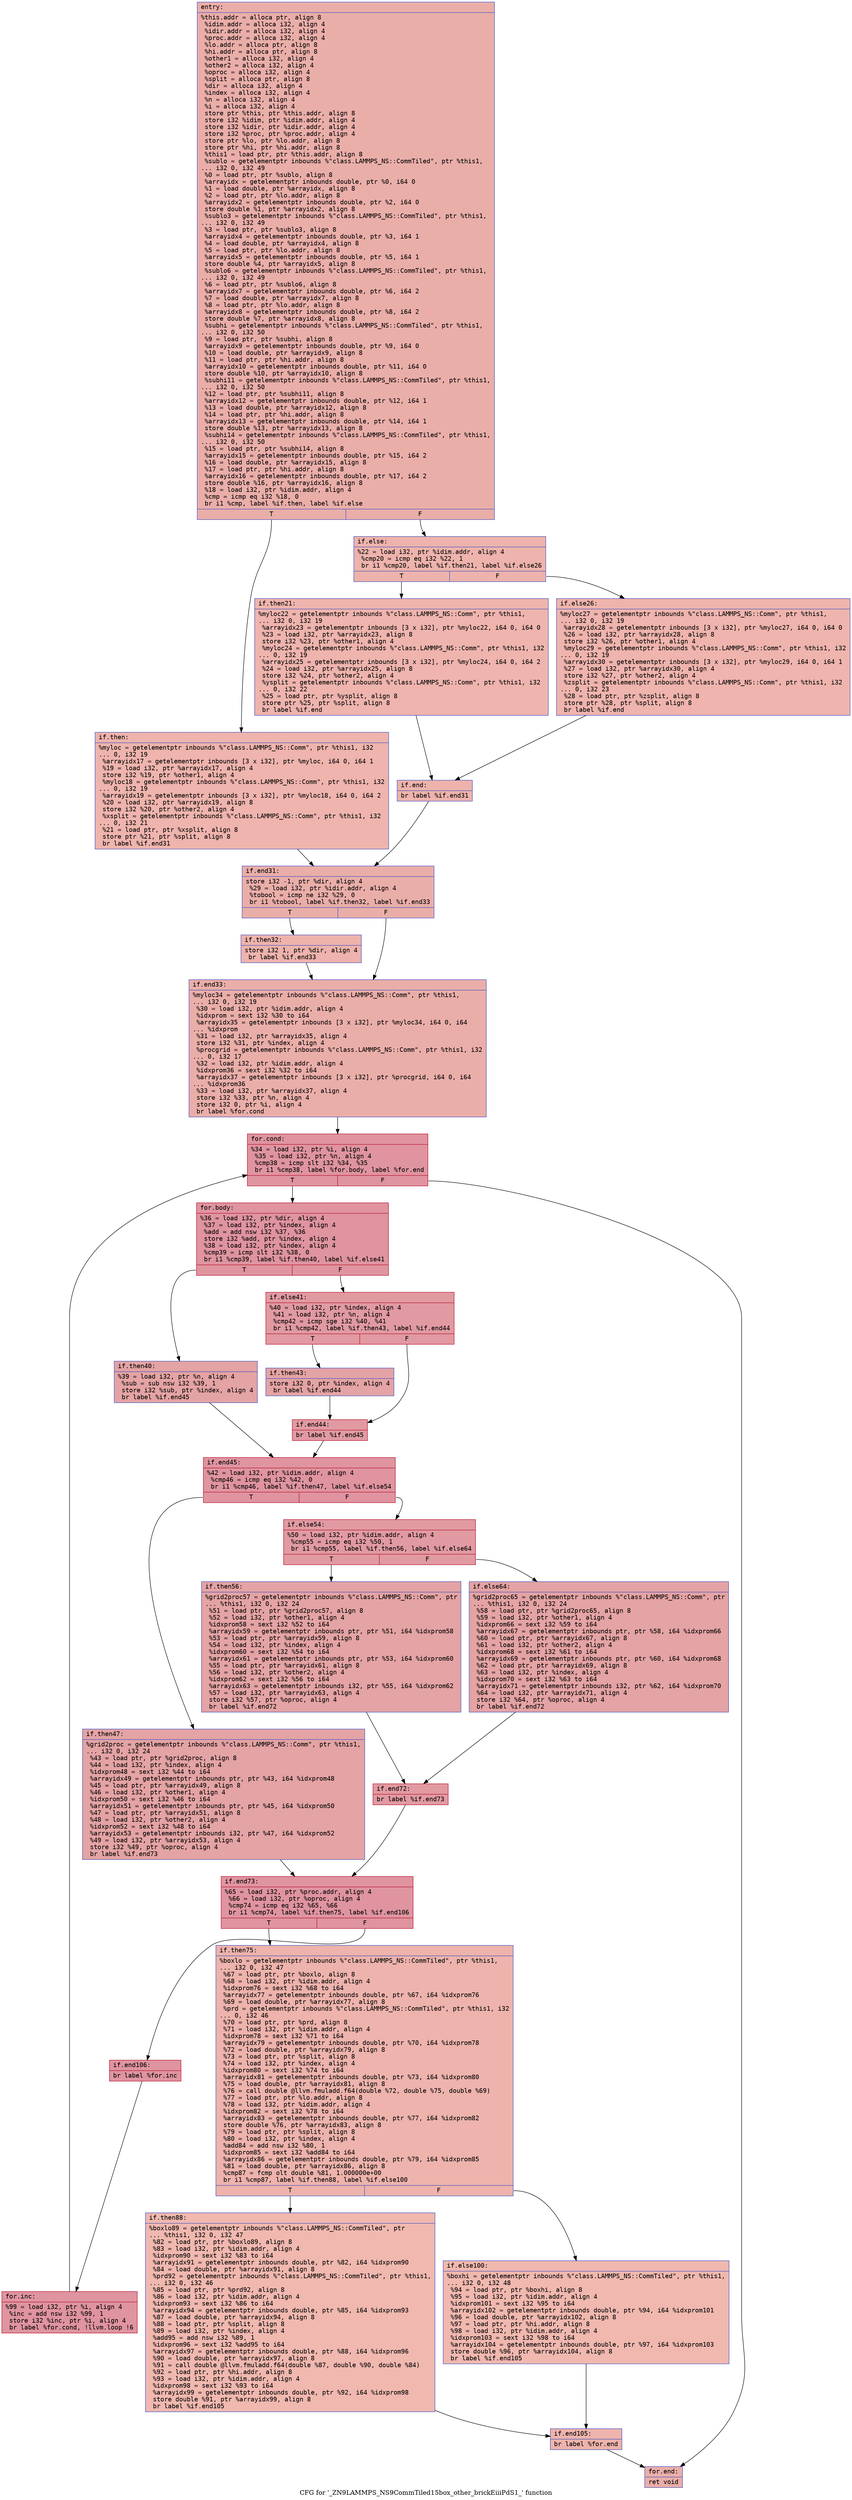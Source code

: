 digraph "CFG for '_ZN9LAMMPS_NS9CommTiled15box_other_brickEiiiPdS1_' function" {
	label="CFG for '_ZN9LAMMPS_NS9CommTiled15box_other_brickEiiiPdS1_' function";

	Node0x5560773946b0 [shape=record,color="#3d50c3ff", style=filled, fillcolor="#d0473d70" fontname="Courier",label="{entry:\l|  %this.addr = alloca ptr, align 8\l  %idim.addr = alloca i32, align 4\l  %idir.addr = alloca i32, align 4\l  %proc.addr = alloca i32, align 4\l  %lo.addr = alloca ptr, align 8\l  %hi.addr = alloca ptr, align 8\l  %other1 = alloca i32, align 4\l  %other2 = alloca i32, align 4\l  %oproc = alloca i32, align 4\l  %split = alloca ptr, align 8\l  %dir = alloca i32, align 4\l  %index = alloca i32, align 4\l  %n = alloca i32, align 4\l  %i = alloca i32, align 4\l  store ptr %this, ptr %this.addr, align 8\l  store i32 %idim, ptr %idim.addr, align 4\l  store i32 %idir, ptr %idir.addr, align 4\l  store i32 %proc, ptr %proc.addr, align 4\l  store ptr %lo, ptr %lo.addr, align 8\l  store ptr %hi, ptr %hi.addr, align 8\l  %this1 = load ptr, ptr %this.addr, align 8\l  %sublo = getelementptr inbounds %\"class.LAMMPS_NS::CommTiled\", ptr %this1,\l... i32 0, i32 49\l  %0 = load ptr, ptr %sublo, align 8\l  %arrayidx = getelementptr inbounds double, ptr %0, i64 0\l  %1 = load double, ptr %arrayidx, align 8\l  %2 = load ptr, ptr %lo.addr, align 8\l  %arrayidx2 = getelementptr inbounds double, ptr %2, i64 0\l  store double %1, ptr %arrayidx2, align 8\l  %sublo3 = getelementptr inbounds %\"class.LAMMPS_NS::CommTiled\", ptr %this1,\l... i32 0, i32 49\l  %3 = load ptr, ptr %sublo3, align 8\l  %arrayidx4 = getelementptr inbounds double, ptr %3, i64 1\l  %4 = load double, ptr %arrayidx4, align 8\l  %5 = load ptr, ptr %lo.addr, align 8\l  %arrayidx5 = getelementptr inbounds double, ptr %5, i64 1\l  store double %4, ptr %arrayidx5, align 8\l  %sublo6 = getelementptr inbounds %\"class.LAMMPS_NS::CommTiled\", ptr %this1,\l... i32 0, i32 49\l  %6 = load ptr, ptr %sublo6, align 8\l  %arrayidx7 = getelementptr inbounds double, ptr %6, i64 2\l  %7 = load double, ptr %arrayidx7, align 8\l  %8 = load ptr, ptr %lo.addr, align 8\l  %arrayidx8 = getelementptr inbounds double, ptr %8, i64 2\l  store double %7, ptr %arrayidx8, align 8\l  %subhi = getelementptr inbounds %\"class.LAMMPS_NS::CommTiled\", ptr %this1,\l... i32 0, i32 50\l  %9 = load ptr, ptr %subhi, align 8\l  %arrayidx9 = getelementptr inbounds double, ptr %9, i64 0\l  %10 = load double, ptr %arrayidx9, align 8\l  %11 = load ptr, ptr %hi.addr, align 8\l  %arrayidx10 = getelementptr inbounds double, ptr %11, i64 0\l  store double %10, ptr %arrayidx10, align 8\l  %subhi11 = getelementptr inbounds %\"class.LAMMPS_NS::CommTiled\", ptr %this1,\l... i32 0, i32 50\l  %12 = load ptr, ptr %subhi11, align 8\l  %arrayidx12 = getelementptr inbounds double, ptr %12, i64 1\l  %13 = load double, ptr %arrayidx12, align 8\l  %14 = load ptr, ptr %hi.addr, align 8\l  %arrayidx13 = getelementptr inbounds double, ptr %14, i64 1\l  store double %13, ptr %arrayidx13, align 8\l  %subhi14 = getelementptr inbounds %\"class.LAMMPS_NS::CommTiled\", ptr %this1,\l... i32 0, i32 50\l  %15 = load ptr, ptr %subhi14, align 8\l  %arrayidx15 = getelementptr inbounds double, ptr %15, i64 2\l  %16 = load double, ptr %arrayidx15, align 8\l  %17 = load ptr, ptr %hi.addr, align 8\l  %arrayidx16 = getelementptr inbounds double, ptr %17, i64 2\l  store double %16, ptr %arrayidx16, align 8\l  %18 = load i32, ptr %idim.addr, align 4\l  %cmp = icmp eq i32 %18, 0\l  br i1 %cmp, label %if.then, label %if.else\l|{<s0>T|<s1>F}}"];
	Node0x5560773946b0:s0 -> Node0x5560774c36a0[tooltip="entry -> if.then\nProbability 37.50%" ];
	Node0x5560773946b0:s1 -> Node0x5560774c3710[tooltip="entry -> if.else\nProbability 62.50%" ];
	Node0x5560774c36a0 [shape=record,color="#3d50c3ff", style=filled, fillcolor="#d8564670" fontname="Courier",label="{if.then:\l|  %myloc = getelementptr inbounds %\"class.LAMMPS_NS::Comm\", ptr %this1, i32\l... 0, i32 19\l  %arrayidx17 = getelementptr inbounds [3 x i32], ptr %myloc, i64 0, i64 1\l  %19 = load i32, ptr %arrayidx17, align 4\l  store i32 %19, ptr %other1, align 4\l  %myloc18 = getelementptr inbounds %\"class.LAMMPS_NS::Comm\", ptr %this1, i32\l... 0, i32 19\l  %arrayidx19 = getelementptr inbounds [3 x i32], ptr %myloc18, i64 0, i64 2\l  %20 = load i32, ptr %arrayidx19, align 8\l  store i32 %20, ptr %other2, align 4\l  %xsplit = getelementptr inbounds %\"class.LAMMPS_NS::Comm\", ptr %this1, i32\l... 0, i32 21\l  %21 = load ptr, ptr %xsplit, align 8\l  store ptr %21, ptr %split, align 8\l  br label %if.end31\l}"];
	Node0x5560774c36a0 -> Node0x5560774c4010[tooltip="if.then -> if.end31\nProbability 100.00%" ];
	Node0x5560774c3710 [shape=record,color="#3d50c3ff", style=filled, fillcolor="#d6524470" fontname="Courier",label="{if.else:\l|  %22 = load i32, ptr %idim.addr, align 4\l  %cmp20 = icmp eq i32 %22, 1\l  br i1 %cmp20, label %if.then21, label %if.else26\l|{<s0>T|<s1>F}}"];
	Node0x5560774c3710:s0 -> Node0x5560774c1dd0[tooltip="if.else -> if.then21\nProbability 50.00%" ];
	Node0x5560774c3710:s1 -> Node0x5560774c1e50[tooltip="if.else -> if.else26\nProbability 50.00%" ];
	Node0x5560774c1dd0 [shape=record,color="#3d50c3ff", style=filled, fillcolor="#d8564670" fontname="Courier",label="{if.then21:\l|  %myloc22 = getelementptr inbounds %\"class.LAMMPS_NS::Comm\", ptr %this1,\l... i32 0, i32 19\l  %arrayidx23 = getelementptr inbounds [3 x i32], ptr %myloc22, i64 0, i64 0\l  %23 = load i32, ptr %arrayidx23, align 8\l  store i32 %23, ptr %other1, align 4\l  %myloc24 = getelementptr inbounds %\"class.LAMMPS_NS::Comm\", ptr %this1, i32\l... 0, i32 19\l  %arrayidx25 = getelementptr inbounds [3 x i32], ptr %myloc24, i64 0, i64 2\l  %24 = load i32, ptr %arrayidx25, align 8\l  store i32 %24, ptr %other2, align 4\l  %ysplit = getelementptr inbounds %\"class.LAMMPS_NS::Comm\", ptr %this1, i32\l... 0, i32 22\l  %25 = load ptr, ptr %ysplit, align 8\l  store ptr %25, ptr %split, align 8\l  br label %if.end\l}"];
	Node0x5560774c1dd0 -> Node0x5560774c4ed0[tooltip="if.then21 -> if.end\nProbability 100.00%" ];
	Node0x5560774c1e50 [shape=record,color="#3d50c3ff", style=filled, fillcolor="#d8564670" fontname="Courier",label="{if.else26:\l|  %myloc27 = getelementptr inbounds %\"class.LAMMPS_NS::Comm\", ptr %this1,\l... i32 0, i32 19\l  %arrayidx28 = getelementptr inbounds [3 x i32], ptr %myloc27, i64 0, i64 0\l  %26 = load i32, ptr %arrayidx28, align 8\l  store i32 %26, ptr %other1, align 4\l  %myloc29 = getelementptr inbounds %\"class.LAMMPS_NS::Comm\", ptr %this1, i32\l... 0, i32 19\l  %arrayidx30 = getelementptr inbounds [3 x i32], ptr %myloc29, i64 0, i64 1\l  %27 = load i32, ptr %arrayidx30, align 4\l  store i32 %27, ptr %other2, align 4\l  %zsplit = getelementptr inbounds %\"class.LAMMPS_NS::Comm\", ptr %this1, i32\l... 0, i32 23\l  %28 = load ptr, ptr %zsplit, align 8\l  store ptr %28, ptr %split, align 8\l  br label %if.end\l}"];
	Node0x5560774c1e50 -> Node0x5560774c4ed0[tooltip="if.else26 -> if.end\nProbability 100.00%" ];
	Node0x5560774c4ed0 [shape=record,color="#3d50c3ff", style=filled, fillcolor="#d6524470" fontname="Courier",label="{if.end:\l|  br label %if.end31\l}"];
	Node0x5560774c4ed0 -> Node0x5560774c4010[tooltip="if.end -> if.end31\nProbability 100.00%" ];
	Node0x5560774c4010 [shape=record,color="#3d50c3ff", style=filled, fillcolor="#d0473d70" fontname="Courier",label="{if.end31:\l|  store i32 -1, ptr %dir, align 4\l  %29 = load i32, ptr %idir.addr, align 4\l  %tobool = icmp ne i32 %29, 0\l  br i1 %tobool, label %if.then32, label %if.end33\l|{<s0>T|<s1>F}}"];
	Node0x5560774c4010:s0 -> Node0x5560774c5a40[tooltip="if.end31 -> if.then32\nProbability 62.50%" ];
	Node0x5560774c4010:s1 -> Node0x5560774c5ac0[tooltip="if.end31 -> if.end33\nProbability 37.50%" ];
	Node0x5560774c5a40 [shape=record,color="#3d50c3ff", style=filled, fillcolor="#d6524470" fontname="Courier",label="{if.then32:\l|  store i32 1, ptr %dir, align 4\l  br label %if.end33\l}"];
	Node0x5560774c5a40 -> Node0x5560774c5ac0[tooltip="if.then32 -> if.end33\nProbability 100.00%" ];
	Node0x5560774c5ac0 [shape=record,color="#3d50c3ff", style=filled, fillcolor="#d0473d70" fontname="Courier",label="{if.end33:\l|  %myloc34 = getelementptr inbounds %\"class.LAMMPS_NS::Comm\", ptr %this1,\l... i32 0, i32 19\l  %30 = load i32, ptr %idim.addr, align 4\l  %idxprom = sext i32 %30 to i64\l  %arrayidx35 = getelementptr inbounds [3 x i32], ptr %myloc34, i64 0, i64\l... %idxprom\l  %31 = load i32, ptr %arrayidx35, align 4\l  store i32 %31, ptr %index, align 4\l  %procgrid = getelementptr inbounds %\"class.LAMMPS_NS::Comm\", ptr %this1, i32\l... 0, i32 17\l  %32 = load i32, ptr %idim.addr, align 4\l  %idxprom36 = sext i32 %32 to i64\l  %arrayidx37 = getelementptr inbounds [3 x i32], ptr %procgrid, i64 0, i64\l... %idxprom36\l  %33 = load i32, ptr %arrayidx37, align 4\l  store i32 %33, ptr %n, align 4\l  store i32 0, ptr %i, align 4\l  br label %for.cond\l}"];
	Node0x5560774c5ac0 -> Node0x5560774c65c0[tooltip="if.end33 -> for.cond\nProbability 100.00%" ];
	Node0x5560774c65c0 [shape=record,color="#b70d28ff", style=filled, fillcolor="#b70d2870" fontname="Courier",label="{for.cond:\l|  %34 = load i32, ptr %i, align 4\l  %35 = load i32, ptr %n, align 4\l  %cmp38 = icmp slt i32 %34, %35\l  br i1 %cmp38, label %for.body, label %for.end\l|{<s0>T|<s1>F}}"];
	Node0x5560774c65c0:s0 -> Node0x5560774c6860[tooltip="for.cond -> for.body\nProbability 96.88%" ];
	Node0x5560774c65c0:s1 -> Node0x5560774c68e0[tooltip="for.cond -> for.end\nProbability 3.12%" ];
	Node0x5560774c6860 [shape=record,color="#b70d28ff", style=filled, fillcolor="#b70d2870" fontname="Courier",label="{for.body:\l|  %36 = load i32, ptr %dir, align 4\l  %37 = load i32, ptr %index, align 4\l  %add = add nsw i32 %37, %36\l  store i32 %add, ptr %index, align 4\l  %38 = load i32, ptr %index, align 4\l  %cmp39 = icmp slt i32 %38, 0\l  br i1 %cmp39, label %if.then40, label %if.else41\l|{<s0>T|<s1>F}}"];
	Node0x5560774c6860:s0 -> Node0x5560774c6d80[tooltip="for.body -> if.then40\nProbability 37.50%" ];
	Node0x5560774c6860:s1 -> Node0x5560774c6e00[tooltip="for.body -> if.else41\nProbability 62.50%" ];
	Node0x5560774c6d80 [shape=record,color="#3d50c3ff", style=filled, fillcolor="#c32e3170" fontname="Courier",label="{if.then40:\l|  %39 = load i32, ptr %n, align 4\l  %sub = sub nsw i32 %39, 1\l  store i32 %sub, ptr %index, align 4\l  br label %if.end45\l}"];
	Node0x5560774c6d80 -> Node0x5560774c7100[tooltip="if.then40 -> if.end45\nProbability 100.00%" ];
	Node0x5560774c6e00 [shape=record,color="#b70d28ff", style=filled, fillcolor="#bb1b2c70" fontname="Courier",label="{if.else41:\l|  %40 = load i32, ptr %index, align 4\l  %41 = load i32, ptr %n, align 4\l  %cmp42 = icmp sge i32 %40, %41\l  br i1 %cmp42, label %if.then43, label %if.end44\l|{<s0>T|<s1>F}}"];
	Node0x5560774c6e00:s0 -> Node0x5560774c73a0[tooltip="if.else41 -> if.then43\nProbability 50.00%" ];
	Node0x5560774c6e00:s1 -> Node0x5560774c7420[tooltip="if.else41 -> if.end44\nProbability 50.00%" ];
	Node0x5560774c73a0 [shape=record,color="#3d50c3ff", style=filled, fillcolor="#c32e3170" fontname="Courier",label="{if.then43:\l|  store i32 0, ptr %index, align 4\l  br label %if.end44\l}"];
	Node0x5560774c73a0 -> Node0x5560774c7420[tooltip="if.then43 -> if.end44\nProbability 100.00%" ];
	Node0x5560774c7420 [shape=record,color="#b70d28ff", style=filled, fillcolor="#bb1b2c70" fontname="Courier",label="{if.end44:\l|  br label %if.end45\l}"];
	Node0x5560774c7420 -> Node0x5560774c7100[tooltip="if.end44 -> if.end45\nProbability 100.00%" ];
	Node0x5560774c7100 [shape=record,color="#b70d28ff", style=filled, fillcolor="#b70d2870" fontname="Courier",label="{if.end45:\l|  %42 = load i32, ptr %idim.addr, align 4\l  %cmp46 = icmp eq i32 %42, 0\l  br i1 %cmp46, label %if.then47, label %if.else54\l|{<s0>T|<s1>F}}"];
	Node0x5560774c7100:s0 -> Node0x5560774c7800[tooltip="if.end45 -> if.then47\nProbability 37.50%" ];
	Node0x5560774c7100:s1 -> Node0x5560774c7880[tooltip="if.end45 -> if.else54\nProbability 62.50%" ];
	Node0x5560774c7800 [shape=record,color="#3d50c3ff", style=filled, fillcolor="#c32e3170" fontname="Courier",label="{if.then47:\l|  %grid2proc = getelementptr inbounds %\"class.LAMMPS_NS::Comm\", ptr %this1,\l... i32 0, i32 24\l  %43 = load ptr, ptr %grid2proc, align 8\l  %44 = load i32, ptr %index, align 4\l  %idxprom48 = sext i32 %44 to i64\l  %arrayidx49 = getelementptr inbounds ptr, ptr %43, i64 %idxprom48\l  %45 = load ptr, ptr %arrayidx49, align 8\l  %46 = load i32, ptr %other1, align 4\l  %idxprom50 = sext i32 %46 to i64\l  %arrayidx51 = getelementptr inbounds ptr, ptr %45, i64 %idxprom50\l  %47 = load ptr, ptr %arrayidx51, align 8\l  %48 = load i32, ptr %other2, align 4\l  %idxprom52 = sext i32 %48 to i64\l  %arrayidx53 = getelementptr inbounds i32, ptr %47, i64 %idxprom52\l  %49 = load i32, ptr %arrayidx53, align 4\l  store i32 %49, ptr %oproc, align 4\l  br label %if.end73\l}"];
	Node0x5560774c7800 -> Node0x5560774c8b20[tooltip="if.then47 -> if.end73\nProbability 100.00%" ];
	Node0x5560774c7880 [shape=record,color="#b70d28ff", style=filled, fillcolor="#bb1b2c70" fontname="Courier",label="{if.else54:\l|  %50 = load i32, ptr %idim.addr, align 4\l  %cmp55 = icmp eq i32 %50, 1\l  br i1 %cmp55, label %if.then56, label %if.else64\l|{<s0>T|<s1>F}}"];
	Node0x5560774c7880:s0 -> Node0x5560774c4090[tooltip="if.else54 -> if.then56\nProbability 50.00%" ];
	Node0x5560774c7880:s1 -> Node0x5560774c4110[tooltip="if.else54 -> if.else64\nProbability 50.00%" ];
	Node0x5560774c4090 [shape=record,color="#3d50c3ff", style=filled, fillcolor="#c32e3170" fontname="Courier",label="{if.then56:\l|  %grid2proc57 = getelementptr inbounds %\"class.LAMMPS_NS::Comm\", ptr\l... %this1, i32 0, i32 24\l  %51 = load ptr, ptr %grid2proc57, align 8\l  %52 = load i32, ptr %other1, align 4\l  %idxprom58 = sext i32 %52 to i64\l  %arrayidx59 = getelementptr inbounds ptr, ptr %51, i64 %idxprom58\l  %53 = load ptr, ptr %arrayidx59, align 8\l  %54 = load i32, ptr %index, align 4\l  %idxprom60 = sext i32 %54 to i64\l  %arrayidx61 = getelementptr inbounds ptr, ptr %53, i64 %idxprom60\l  %55 = load ptr, ptr %arrayidx61, align 8\l  %56 = load i32, ptr %other2, align 4\l  %idxprom62 = sext i32 %56 to i64\l  %arrayidx63 = getelementptr inbounds i32, ptr %55, i64 %idxprom62\l  %57 = load i32, ptr %arrayidx63, align 4\l  store i32 %57, ptr %oproc, align 4\l  br label %if.end72\l}"];
	Node0x5560774c4090 -> Node0x5560774c9e60[tooltip="if.then56 -> if.end72\nProbability 100.00%" ];
	Node0x5560774c4110 [shape=record,color="#3d50c3ff", style=filled, fillcolor="#c32e3170" fontname="Courier",label="{if.else64:\l|  %grid2proc65 = getelementptr inbounds %\"class.LAMMPS_NS::Comm\", ptr\l... %this1, i32 0, i32 24\l  %58 = load ptr, ptr %grid2proc65, align 8\l  %59 = load i32, ptr %other1, align 4\l  %idxprom66 = sext i32 %59 to i64\l  %arrayidx67 = getelementptr inbounds ptr, ptr %58, i64 %idxprom66\l  %60 = load ptr, ptr %arrayidx67, align 8\l  %61 = load i32, ptr %other2, align 4\l  %idxprom68 = sext i32 %61 to i64\l  %arrayidx69 = getelementptr inbounds ptr, ptr %60, i64 %idxprom68\l  %62 = load ptr, ptr %arrayidx69, align 8\l  %63 = load i32, ptr %index, align 4\l  %idxprom70 = sext i32 %63 to i64\l  %arrayidx71 = getelementptr inbounds i32, ptr %62, i64 %idxprom70\l  %64 = load i32, ptr %arrayidx71, align 4\l  store i32 %64, ptr %oproc, align 4\l  br label %if.end72\l}"];
	Node0x5560774c4110 -> Node0x5560774c9e60[tooltip="if.else64 -> if.end72\nProbability 100.00%" ];
	Node0x5560774c9e60 [shape=record,color="#b70d28ff", style=filled, fillcolor="#bb1b2c70" fontname="Courier",label="{if.end72:\l|  br label %if.end73\l}"];
	Node0x5560774c9e60 -> Node0x5560774c8b20[tooltip="if.end72 -> if.end73\nProbability 100.00%" ];
	Node0x5560774c8b20 [shape=record,color="#b70d28ff", style=filled, fillcolor="#b70d2870" fontname="Courier",label="{if.end73:\l|  %65 = load i32, ptr %proc.addr, align 4\l  %66 = load i32, ptr %oproc, align 4\l  %cmp74 = icmp eq i32 %65, %66\l  br i1 %cmp74, label %if.then75, label %if.end106\l|{<s0>T|<s1>F}}"];
	Node0x5560774c8b20:s0 -> Node0x5560774cab40[tooltip="if.end73 -> if.then75\nProbability 3.12%" ];
	Node0x5560774c8b20:s1 -> Node0x5560774cabc0[tooltip="if.end73 -> if.end106\nProbability 96.88%" ];
	Node0x5560774cab40 [shape=record,color="#3d50c3ff", style=filled, fillcolor="#d6524470" fontname="Courier",label="{if.then75:\l|  %boxlo = getelementptr inbounds %\"class.LAMMPS_NS::CommTiled\", ptr %this1,\l... i32 0, i32 47\l  %67 = load ptr, ptr %boxlo, align 8\l  %68 = load i32, ptr %idim.addr, align 4\l  %idxprom76 = sext i32 %68 to i64\l  %arrayidx77 = getelementptr inbounds double, ptr %67, i64 %idxprom76\l  %69 = load double, ptr %arrayidx77, align 8\l  %prd = getelementptr inbounds %\"class.LAMMPS_NS::CommTiled\", ptr %this1, i32\l... 0, i32 46\l  %70 = load ptr, ptr %prd, align 8\l  %71 = load i32, ptr %idim.addr, align 4\l  %idxprom78 = sext i32 %71 to i64\l  %arrayidx79 = getelementptr inbounds double, ptr %70, i64 %idxprom78\l  %72 = load double, ptr %arrayidx79, align 8\l  %73 = load ptr, ptr %split, align 8\l  %74 = load i32, ptr %index, align 4\l  %idxprom80 = sext i32 %74 to i64\l  %arrayidx81 = getelementptr inbounds double, ptr %73, i64 %idxprom80\l  %75 = load double, ptr %arrayidx81, align 8\l  %76 = call double @llvm.fmuladd.f64(double %72, double %75, double %69)\l  %77 = load ptr, ptr %lo.addr, align 8\l  %78 = load i32, ptr %idim.addr, align 4\l  %idxprom82 = sext i32 %78 to i64\l  %arrayidx83 = getelementptr inbounds double, ptr %77, i64 %idxprom82\l  store double %76, ptr %arrayidx83, align 8\l  %79 = load ptr, ptr %split, align 8\l  %80 = load i32, ptr %index, align 4\l  %add84 = add nsw i32 %80, 1\l  %idxprom85 = sext i32 %add84 to i64\l  %arrayidx86 = getelementptr inbounds double, ptr %79, i64 %idxprom85\l  %81 = load double, ptr %arrayidx86, align 8\l  %cmp87 = fcmp olt double %81, 1.000000e+00\l  br i1 %cmp87, label %if.then88, label %if.else100\l|{<s0>T|<s1>F}}"];
	Node0x5560774cab40:s0 -> Node0x5560774cbf30[tooltip="if.then75 -> if.then88\nProbability 50.00%" ];
	Node0x5560774cab40:s1 -> Node0x5560774cbfb0[tooltip="if.then75 -> if.else100\nProbability 50.00%" ];
	Node0x5560774cbf30 [shape=record,color="#3d50c3ff", style=filled, fillcolor="#dc5d4a70" fontname="Courier",label="{if.then88:\l|  %boxlo89 = getelementptr inbounds %\"class.LAMMPS_NS::CommTiled\", ptr\l... %this1, i32 0, i32 47\l  %82 = load ptr, ptr %boxlo89, align 8\l  %83 = load i32, ptr %idim.addr, align 4\l  %idxprom90 = sext i32 %83 to i64\l  %arrayidx91 = getelementptr inbounds double, ptr %82, i64 %idxprom90\l  %84 = load double, ptr %arrayidx91, align 8\l  %prd92 = getelementptr inbounds %\"class.LAMMPS_NS::CommTiled\", ptr %this1,\l... i32 0, i32 46\l  %85 = load ptr, ptr %prd92, align 8\l  %86 = load i32, ptr %idim.addr, align 4\l  %idxprom93 = sext i32 %86 to i64\l  %arrayidx94 = getelementptr inbounds double, ptr %85, i64 %idxprom93\l  %87 = load double, ptr %arrayidx94, align 8\l  %88 = load ptr, ptr %split, align 8\l  %89 = load i32, ptr %index, align 4\l  %add95 = add nsw i32 %89, 1\l  %idxprom96 = sext i32 %add95 to i64\l  %arrayidx97 = getelementptr inbounds double, ptr %88, i64 %idxprom96\l  %90 = load double, ptr %arrayidx97, align 8\l  %91 = call double @llvm.fmuladd.f64(double %87, double %90, double %84)\l  %92 = load ptr, ptr %hi.addr, align 8\l  %93 = load i32, ptr %idim.addr, align 4\l  %idxprom98 = sext i32 %93 to i64\l  %arrayidx99 = getelementptr inbounds double, ptr %92, i64 %idxprom98\l  store double %91, ptr %arrayidx99, align 8\l  br label %if.end105\l}"];
	Node0x5560774cbf30 -> Node0x5560774cd0a0[tooltip="if.then88 -> if.end105\nProbability 100.00%" ];
	Node0x5560774cbfb0 [shape=record,color="#3d50c3ff", style=filled, fillcolor="#dc5d4a70" fontname="Courier",label="{if.else100:\l|  %boxhi = getelementptr inbounds %\"class.LAMMPS_NS::CommTiled\", ptr %this1,\l... i32 0, i32 48\l  %94 = load ptr, ptr %boxhi, align 8\l  %95 = load i32, ptr %idim.addr, align 4\l  %idxprom101 = sext i32 %95 to i64\l  %arrayidx102 = getelementptr inbounds double, ptr %94, i64 %idxprom101\l  %96 = load double, ptr %arrayidx102, align 8\l  %97 = load ptr, ptr %hi.addr, align 8\l  %98 = load i32, ptr %idim.addr, align 4\l  %idxprom103 = sext i32 %98 to i64\l  %arrayidx104 = getelementptr inbounds double, ptr %97, i64 %idxprom103\l  store double %96, ptr %arrayidx104, align 8\l  br label %if.end105\l}"];
	Node0x5560774cbfb0 -> Node0x5560774cd0a0[tooltip="if.else100 -> if.end105\nProbability 100.00%" ];
	Node0x5560774cd0a0 [shape=record,color="#3d50c3ff", style=filled, fillcolor="#d6524470" fontname="Courier",label="{if.end105:\l|  br label %for.end\l}"];
	Node0x5560774cd0a0 -> Node0x5560774c68e0[tooltip="if.end105 -> for.end\nProbability 100.00%" ];
	Node0x5560774cabc0 [shape=record,color="#b70d28ff", style=filled, fillcolor="#b70d2870" fontname="Courier",label="{if.end106:\l|  br label %for.inc\l}"];
	Node0x5560774cabc0 -> Node0x5560774c85e0[tooltip="if.end106 -> for.inc\nProbability 100.00%" ];
	Node0x5560774c85e0 [shape=record,color="#b70d28ff", style=filled, fillcolor="#b70d2870" fontname="Courier",label="{for.inc:\l|  %99 = load i32, ptr %i, align 4\l  %inc = add nsw i32 %99, 1\l  store i32 %inc, ptr %i, align 4\l  br label %for.cond, !llvm.loop !6\l}"];
	Node0x5560774c85e0 -> Node0x5560774c65c0[tooltip="for.inc -> for.cond\nProbability 100.00%" ];
	Node0x5560774c68e0 [shape=record,color="#3d50c3ff", style=filled, fillcolor="#d0473d70" fontname="Courier",label="{for.end:\l|  ret void\l}"];
}
